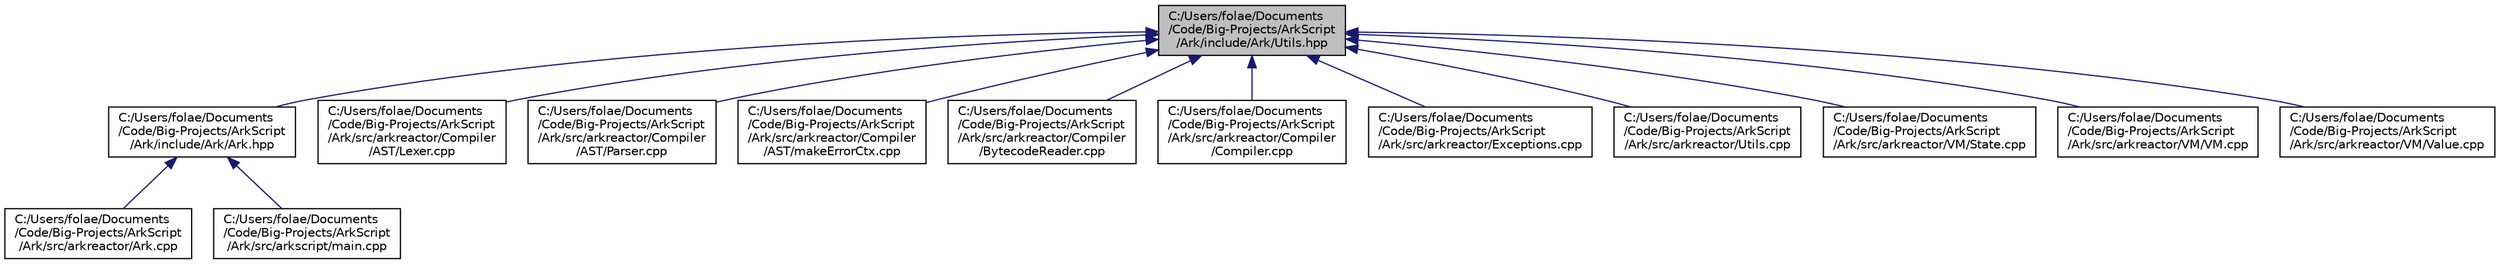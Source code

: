 digraph "C:/Users/folae/Documents/Code/Big-Projects/ArkScript/Ark/include/Ark/Utils.hpp"
{
 // INTERACTIVE_SVG=YES
 // LATEX_PDF_SIZE
  edge [fontname="Helvetica",fontsize="10",labelfontname="Helvetica",labelfontsize="10"];
  node [fontname="Helvetica",fontsize="10",shape=record];
  Node1 [label="C:/Users/folae/Documents\l/Code/Big-Projects/ArkScript\l/Ark/include/Ark/Utils.hpp",height=0.2,width=0.4,color="black", fillcolor="grey75", style="filled", fontcolor="black",tooltip="Lots of utilities about string, filesystem and more."];
  Node1 -> Node2 [dir="back",color="midnightblue",fontsize="10",style="solid",fontname="Helvetica"];
  Node2 [label="C:/Users/folae/Documents\l/Code/Big-Projects/ArkScript\l/Ark/include/Ark/Ark.hpp",height=0.2,width=0.4,color="black", fillcolor="white", style="filled",URL="$d3/d7e/Ark_8hpp.html",tooltip="Includes the needed files to start using ArkScript."];
  Node2 -> Node3 [dir="back",color="midnightblue",fontsize="10",style="solid",fontname="Helvetica"];
  Node3 [label="C:/Users/folae/Documents\l/Code/Big-Projects/ArkScript\l/Ark/src/arkreactor/Ark.cpp",height=0.2,width=0.4,color="black", fillcolor="white", style="filled",URL="$dc/d32/Ark_8cpp.html",tooltip=" "];
  Node2 -> Node4 [dir="back",color="midnightblue",fontsize="10",style="solid",fontname="Helvetica"];
  Node4 [label="C:/Users/folae/Documents\l/Code/Big-Projects/ArkScript\l/Ark/src/arkscript/main.cpp",height=0.2,width=0.4,color="black", fillcolor="white", style="filled",URL="$df/d0a/main_8cpp.html",tooltip=" "];
  Node1 -> Node5 [dir="back",color="midnightblue",fontsize="10",style="solid",fontname="Helvetica"];
  Node5 [label="C:/Users/folae/Documents\l/Code/Big-Projects/ArkScript\l/Ark/src/arkreactor/Compiler\l/AST/Lexer.cpp",height=0.2,width=0.4,color="black", fillcolor="white", style="filled",URL="$d2/d15/Lexer_8cpp.html",tooltip=" "];
  Node1 -> Node6 [dir="back",color="midnightblue",fontsize="10",style="solid",fontname="Helvetica"];
  Node6 [label="C:/Users/folae/Documents\l/Code/Big-Projects/ArkScript\l/Ark/src/arkreactor/Compiler\l/AST/Parser.cpp",height=0.2,width=0.4,color="black", fillcolor="white", style="filled",URL="$dc/df5/Parser_8cpp.html",tooltip=" "];
  Node1 -> Node7 [dir="back",color="midnightblue",fontsize="10",style="solid",fontname="Helvetica"];
  Node7 [label="C:/Users/folae/Documents\l/Code/Big-Projects/ArkScript\l/Ark/src/arkreactor/Compiler\l/AST/makeErrorCtx.cpp",height=0.2,width=0.4,color="black", fillcolor="white", style="filled",URL="$d9/db7/makeErrorCtx_8cpp.html",tooltip=" "];
  Node1 -> Node8 [dir="back",color="midnightblue",fontsize="10",style="solid",fontname="Helvetica"];
  Node8 [label="C:/Users/folae/Documents\l/Code/Big-Projects/ArkScript\l/Ark/src/arkreactor/Compiler\l/BytecodeReader.cpp",height=0.2,width=0.4,color="black", fillcolor="white", style="filled",URL="$d5/d36/BytecodeReader_8cpp.html",tooltip=" "];
  Node1 -> Node9 [dir="back",color="midnightblue",fontsize="10",style="solid",fontname="Helvetica"];
  Node9 [label="C:/Users/folae/Documents\l/Code/Big-Projects/ArkScript\l/Ark/src/arkreactor/Compiler\l/Compiler.cpp",height=0.2,width=0.4,color="black", fillcolor="white", style="filled",URL="$de/dfa/Compiler_8cpp.html",tooltip=" "];
  Node1 -> Node10 [dir="back",color="midnightblue",fontsize="10",style="solid",fontname="Helvetica"];
  Node10 [label="C:/Users/folae/Documents\l/Code/Big-Projects/ArkScript\l/Ark/src/arkreactor/Exceptions.cpp",height=0.2,width=0.4,color="black", fillcolor="white", style="filled",URL="$d6/dd1/Exceptions_8cpp.html",tooltip=" "];
  Node1 -> Node11 [dir="back",color="midnightblue",fontsize="10",style="solid",fontname="Helvetica"];
  Node11 [label="C:/Users/folae/Documents\l/Code/Big-Projects/ArkScript\l/Ark/src/arkreactor/Utils.cpp",height=0.2,width=0.4,color="black", fillcolor="white", style="filled",URL="$de/d06/arkreactor_2Utils_8cpp.html",tooltip=" "];
  Node1 -> Node12 [dir="back",color="midnightblue",fontsize="10",style="solid",fontname="Helvetica"];
  Node12 [label="C:/Users/folae/Documents\l/Code/Big-Projects/ArkScript\l/Ark/src/arkreactor/VM/State.cpp",height=0.2,width=0.4,color="black", fillcolor="white", style="filled",URL="$d0/da0/State_8cpp.html",tooltip=" "];
  Node1 -> Node13 [dir="back",color="midnightblue",fontsize="10",style="solid",fontname="Helvetica"];
  Node13 [label="C:/Users/folae/Documents\l/Code/Big-Projects/ArkScript\l/Ark/src/arkreactor/VM/VM.cpp",height=0.2,width=0.4,color="black", fillcolor="white", style="filled",URL="$d2/d27/VM_8cpp.html",tooltip=" "];
  Node1 -> Node14 [dir="back",color="midnightblue",fontsize="10",style="solid",fontname="Helvetica"];
  Node14 [label="C:/Users/folae/Documents\l/Code/Big-Projects/ArkScript\l/Ark/src/arkreactor/VM/Value.cpp",height=0.2,width=0.4,color="black", fillcolor="white", style="filled",URL="$d1/d74/Value_8cpp.html",tooltip=" "];
}
